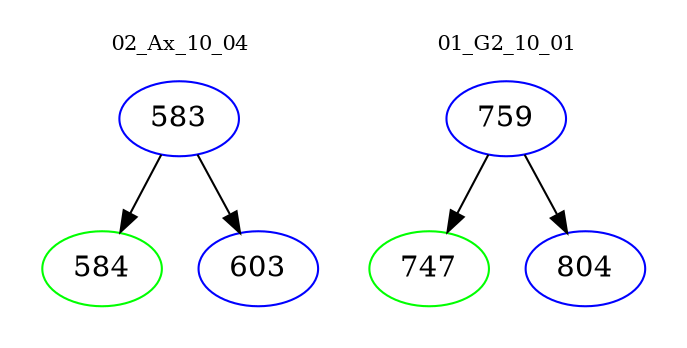 digraph{
subgraph cluster_0 {
color = white
label = "02_Ax_10_04";
fontsize=10;
T0_583 [label="583", color="blue"]
T0_583 -> T0_584 [color="black"]
T0_584 [label="584", color="green"]
T0_583 -> T0_603 [color="black"]
T0_603 [label="603", color="blue"]
}
subgraph cluster_1 {
color = white
label = "01_G2_10_01";
fontsize=10;
T1_759 [label="759", color="blue"]
T1_759 -> T1_747 [color="black"]
T1_747 [label="747", color="green"]
T1_759 -> T1_804 [color="black"]
T1_804 [label="804", color="blue"]
}
}
